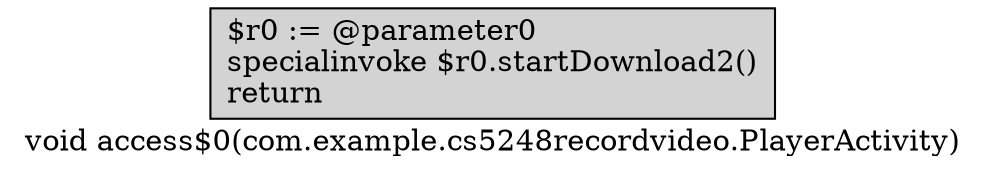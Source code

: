 digraph "void access$0(com.example.cs5248recordvideo.PlayerActivity)" {
    label="void access$0(com.example.cs5248recordvideo.PlayerActivity)";
    node [shape=box];
    "0" [style=filled,fillcolor=gray,style=filled,fillcolor=lightgray,label="$r0 := @parameter0\lspecialinvoke $r0.startDownload2()\lreturn\l",];
}
